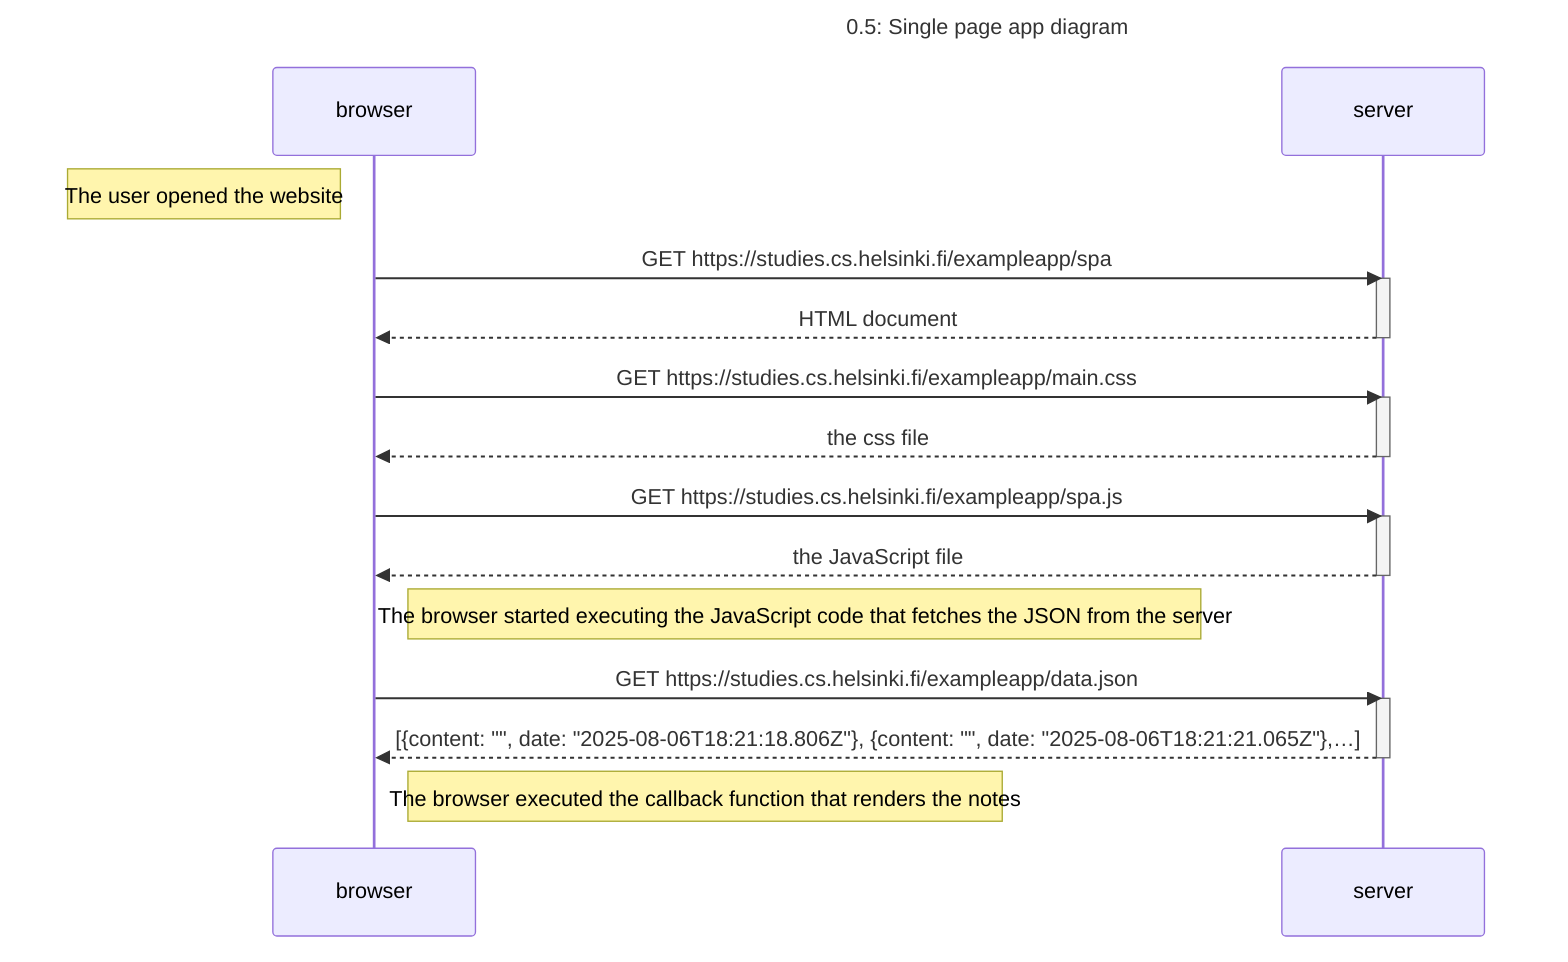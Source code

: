 sequenceDiagram

title 0.5: Single page app diagram

participant browser
participant server

note left of browser: The user opened the website

browser->>server: GET https://studies.cs.helsinki.fi/exampleapp/spa
    activate server
    server-->>browser: HTML document
    deactivate server

browser->>server: GET https://studies.cs.helsinki.fi/exampleapp/main.css
    activate server
    server-->>browser: the css file
    deactivate server

    browser->>server: GET https://studies.cs.helsinki.fi/exampleapp/spa.js
    activate server
    server-->>browser: the JavaScript file
    deactivate server

    Note right of browser: The browser started executing the JavaScript code that fetches the JSON from the server

    browser->>server: GET https://studies.cs.helsinki.fi/exampleapp/data.json
    activate server
    server-->>browser: [{content: "", date: "2025-08-06T18:21:18.806Z"}, {content: "", date: "2025-08-06T18:21:21.065Z"},…]
    deactivate server

    Note right of browser: The browser executed the callback function that renders the notes